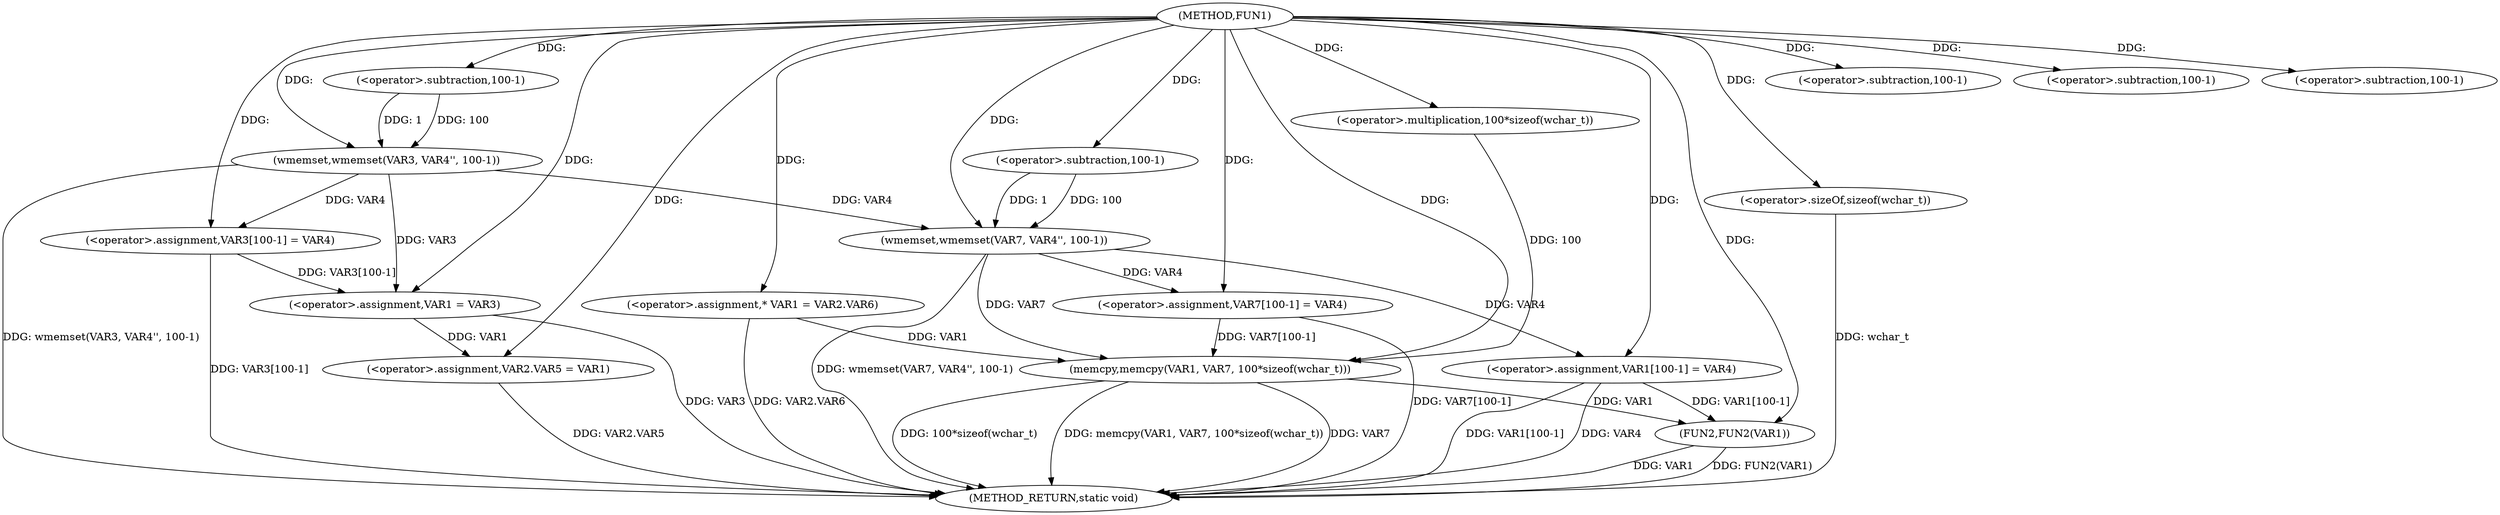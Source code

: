 digraph FUN1 {  
"1000100" [label = "(METHOD,FUN1)" ]
"1000164" [label = "(METHOD_RETURN,static void)" ]
"1000105" [label = "(wmemset,wmemset(VAR3, VAR4'', 100-1))" ]
"1000108" [label = "(<operator>.subtraction,100-1)" ]
"1000111" [label = "(<operator>.assignment,VAR3[100-1] = VAR4)" ]
"1000114" [label = "(<operator>.subtraction,100-1)" ]
"1000118" [label = "(<operator>.assignment,VAR1 = VAR3)" ]
"1000121" [label = "(<operator>.assignment,VAR2.VAR5 = VAR1)" ]
"1000128" [label = "(<operator>.assignment,* VAR1 = VAR2.VAR6)" ]
"1000135" [label = "(wmemset,wmemset(VAR7, VAR4'', 100-1))" ]
"1000138" [label = "(<operator>.subtraction,100-1)" ]
"1000141" [label = "(<operator>.assignment,VAR7[100-1] = VAR4)" ]
"1000144" [label = "(<operator>.subtraction,100-1)" ]
"1000148" [label = "(memcpy,memcpy(VAR1, VAR7, 100*sizeof(wchar_t)))" ]
"1000151" [label = "(<operator>.multiplication,100*sizeof(wchar_t))" ]
"1000153" [label = "(<operator>.sizeOf,sizeof(wchar_t))" ]
"1000155" [label = "(<operator>.assignment,VAR1[100-1] = VAR4)" ]
"1000158" [label = "(<operator>.subtraction,100-1)" ]
"1000162" [label = "(FUN2,FUN2(VAR1))" ]
  "1000128" -> "1000164"  [ label = "DDG: VAR2.VAR6"] 
  "1000141" -> "1000164"  [ label = "DDG: VAR7[100-1]"] 
  "1000148" -> "1000164"  [ label = "DDG: 100*sizeof(wchar_t)"] 
  "1000105" -> "1000164"  [ label = "DDG: wmemset(VAR3, VAR4'', 100-1)"] 
  "1000148" -> "1000164"  [ label = "DDG: memcpy(VAR1, VAR7, 100*sizeof(wchar_t))"] 
  "1000111" -> "1000164"  [ label = "DDG: VAR3[100-1]"] 
  "1000153" -> "1000164"  [ label = "DDG: wchar_t"] 
  "1000121" -> "1000164"  [ label = "DDG: VAR2.VAR5"] 
  "1000148" -> "1000164"  [ label = "DDG: VAR7"] 
  "1000135" -> "1000164"  [ label = "DDG: wmemset(VAR7, VAR4'', 100-1)"] 
  "1000118" -> "1000164"  [ label = "DDG: VAR3"] 
  "1000155" -> "1000164"  [ label = "DDG: VAR1[100-1]"] 
  "1000162" -> "1000164"  [ label = "DDG: VAR1"] 
  "1000162" -> "1000164"  [ label = "DDG: FUN2(VAR1)"] 
  "1000155" -> "1000164"  [ label = "DDG: VAR4"] 
  "1000100" -> "1000105"  [ label = "DDG: "] 
  "1000108" -> "1000105"  [ label = "DDG: 100"] 
  "1000108" -> "1000105"  [ label = "DDG: 1"] 
  "1000100" -> "1000108"  [ label = "DDG: "] 
  "1000105" -> "1000111"  [ label = "DDG: VAR4"] 
  "1000100" -> "1000111"  [ label = "DDG: "] 
  "1000100" -> "1000114"  [ label = "DDG: "] 
  "1000111" -> "1000118"  [ label = "DDG: VAR3[100-1]"] 
  "1000105" -> "1000118"  [ label = "DDG: VAR3"] 
  "1000100" -> "1000118"  [ label = "DDG: "] 
  "1000118" -> "1000121"  [ label = "DDG: VAR1"] 
  "1000100" -> "1000121"  [ label = "DDG: "] 
  "1000100" -> "1000128"  [ label = "DDG: "] 
  "1000100" -> "1000135"  [ label = "DDG: "] 
  "1000105" -> "1000135"  [ label = "DDG: VAR4"] 
  "1000138" -> "1000135"  [ label = "DDG: 100"] 
  "1000138" -> "1000135"  [ label = "DDG: 1"] 
  "1000100" -> "1000138"  [ label = "DDG: "] 
  "1000135" -> "1000141"  [ label = "DDG: VAR4"] 
  "1000100" -> "1000141"  [ label = "DDG: "] 
  "1000100" -> "1000144"  [ label = "DDG: "] 
  "1000128" -> "1000148"  [ label = "DDG: VAR1"] 
  "1000100" -> "1000148"  [ label = "DDG: "] 
  "1000141" -> "1000148"  [ label = "DDG: VAR7[100-1]"] 
  "1000135" -> "1000148"  [ label = "DDG: VAR7"] 
  "1000151" -> "1000148"  [ label = "DDG: 100"] 
  "1000100" -> "1000151"  [ label = "DDG: "] 
  "1000100" -> "1000153"  [ label = "DDG: "] 
  "1000100" -> "1000155"  [ label = "DDG: "] 
  "1000135" -> "1000155"  [ label = "DDG: VAR4"] 
  "1000100" -> "1000158"  [ label = "DDG: "] 
  "1000148" -> "1000162"  [ label = "DDG: VAR1"] 
  "1000155" -> "1000162"  [ label = "DDG: VAR1[100-1]"] 
  "1000100" -> "1000162"  [ label = "DDG: "] 
}
